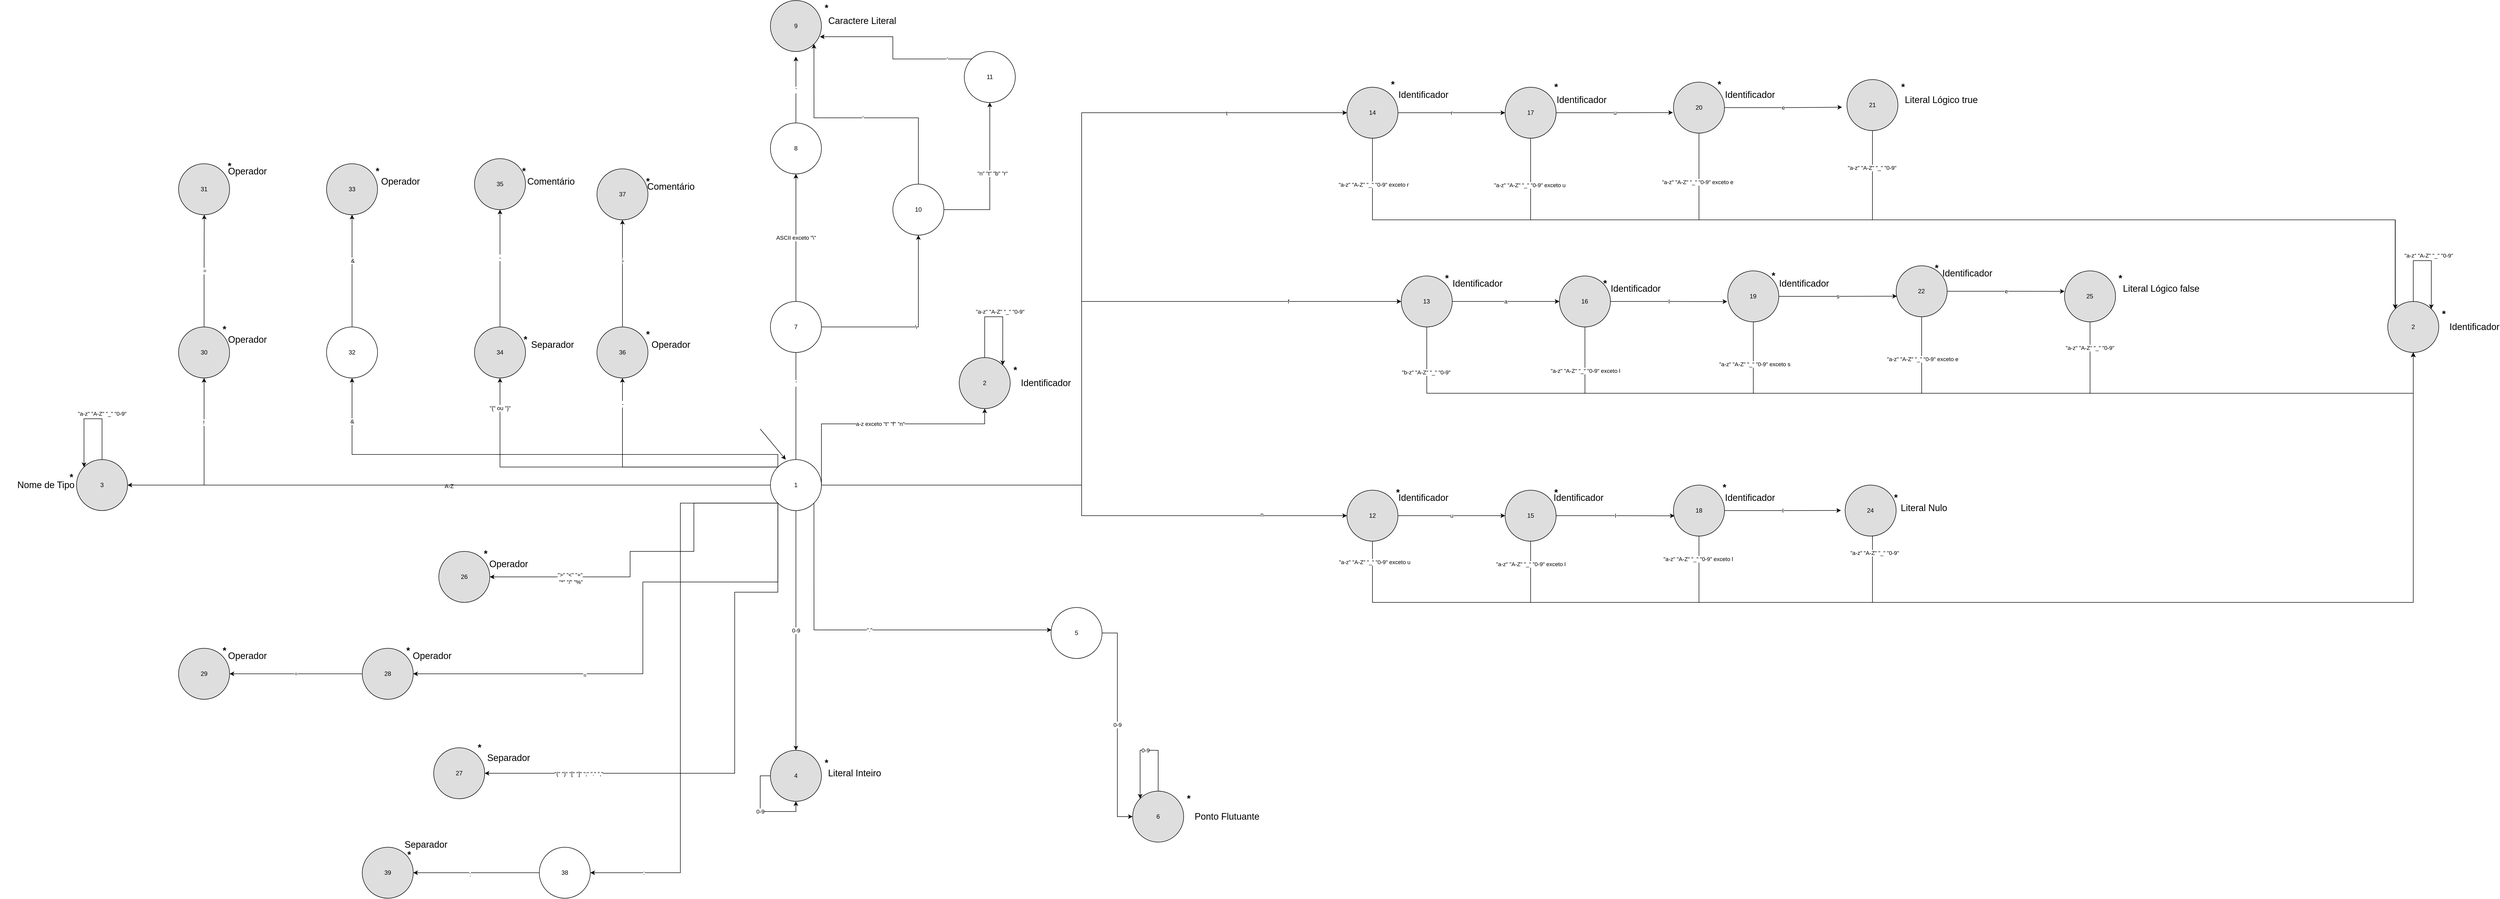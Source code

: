 <mxfile version="18.1.1" type="device"><diagram id="IzSa7ZvdGphUcmSQ-ACy" name="Page-1"><mxGraphModel dx="3956" dy="1963" grid="1" gridSize="10" guides="1" tooltips="1" connect="1" arrows="1" fold="1" page="1" pageScale="1" pageWidth="827" pageHeight="1169" math="0" shadow="0"><root><mxCell id="0"/><mxCell id="1" parent="0"/><mxCell id="1BoEaXsd78EszNBaqgI0-5" value="a-z exceto &quot;t&quot; &quot;f&quot; &quot;n&quot;" style="edgeStyle=orthogonalEdgeStyle;rounded=0;orthogonalLoop=1;jettySize=auto;html=1;exitX=1;exitY=0.5;exitDx=0;exitDy=0;" parent="1" source="1BoEaXsd78EszNBaqgI0-1" target="1BoEaXsd78EszNBaqgI0-3" edge="1"><mxGeometry relative="1" as="geometry"><Array as="points"><mxPoint x="200" y="-20"/><mxPoint x="520" y="-20"/></Array></mxGeometry></mxCell><mxCell id="1BoEaXsd78EszNBaqgI0-10" value="&lt;font style=&quot;font-size: 11px;&quot;&gt;A-Z&lt;/font&gt;" style="edgeStyle=orthogonalEdgeStyle;rounded=0;orthogonalLoop=1;jettySize=auto;html=1;exitX=0;exitY=0.5;exitDx=0;exitDy=0;entryX=1;entryY=0.5;entryDx=0;entryDy=0;fontSize=18;" parent="1" source="1BoEaXsd78EszNBaqgI0-1" target="1BoEaXsd78EszNBaqgI0-9" edge="1"><mxGeometry relative="1" as="geometry"/></mxCell><mxCell id="1BoEaXsd78EszNBaqgI0-17" value="0-9" style="edgeStyle=orthogonalEdgeStyle;rounded=0;orthogonalLoop=1;jettySize=auto;html=1;exitX=0.5;exitY=1;exitDx=0;exitDy=0;entryX=0.5;entryY=0;entryDx=0;entryDy=0;fontSize=11;" parent="1" source="1BoEaXsd78EszNBaqgI0-1" target="1BoEaXsd78EszNBaqgI0-16" edge="1"><mxGeometry relative="1" as="geometry"/></mxCell><mxCell id="1BoEaXsd78EszNBaqgI0-25" value="&quot;.&quot;" style="edgeStyle=orthogonalEdgeStyle;rounded=0;orthogonalLoop=1;jettySize=auto;html=1;exitX=1;exitY=1;exitDx=0;exitDy=0;entryX=0.01;entryY=0.44;entryDx=0;entryDy=0;entryPerimeter=0;fontSize=11;" parent="1" source="1BoEaXsd78EszNBaqgI0-1" target="1BoEaXsd78EszNBaqgI0-22" edge="1"><mxGeometry relative="1" as="geometry"><Array as="points"><mxPoint x="185" y="384"/></Array></mxGeometry></mxCell><mxCell id="1BoEaXsd78EszNBaqgI0-29" value="'" style="edgeStyle=orthogonalEdgeStyle;rounded=0;orthogonalLoop=1;jettySize=auto;html=1;exitX=0.5;exitY=0;exitDx=0;exitDy=0;fontSize=11;" parent="1" source="1BoEaXsd78EszNBaqgI0-1" edge="1"><mxGeometry relative="1" as="geometry"><mxPoint x="150" y="-250" as="targetPoint"/></mxGeometry></mxCell><mxCell id="1BoEaXsd78EszNBaqgI0-57" style="edgeStyle=orthogonalEdgeStyle;rounded=0;orthogonalLoop=1;jettySize=auto;html=1;exitX=1;exitY=0.5;exitDx=0;exitDy=0;entryX=0;entryY=0.5;entryDx=0;entryDy=0;fontSize=11;" parent="1" source="1BoEaXsd78EszNBaqgI0-1" target="1BoEaXsd78EszNBaqgI0-56" edge="1"><mxGeometry relative="1" as="geometry"><Array as="points"><mxPoint x="710" y="100"/><mxPoint x="710" y="-630"/></Array></mxGeometry></mxCell><mxCell id="1BoEaXsd78EszNBaqgI0-63" value="t" style="edgeLabel;html=1;align=center;verticalAlign=middle;resizable=0;points=[];fontSize=11;" parent="1BoEaXsd78EszNBaqgI0-57" vertex="1" connectable="0"><mxGeometry x="0.731" y="-1" relative="1" as="geometry"><mxPoint as="offset"/></mxGeometry></mxCell><mxCell id="1BoEaXsd78EszNBaqgI0-61" style="edgeStyle=orthogonalEdgeStyle;rounded=0;orthogonalLoop=1;jettySize=auto;html=1;exitX=1;exitY=0.5;exitDx=0;exitDy=0;entryX=0;entryY=0.5;entryDx=0;entryDy=0;fontSize=11;" parent="1" source="1BoEaXsd78EszNBaqgI0-1" target="1BoEaXsd78EszNBaqgI0-59" edge="1"><mxGeometry relative="1" as="geometry"><Array as="points"><mxPoint x="710" y="100"/><mxPoint x="710" y="-260"/></Array></mxGeometry></mxCell><mxCell id="1BoEaXsd78EszNBaqgI0-64" value="f" style="edgeLabel;html=1;align=center;verticalAlign=middle;resizable=0;points=[];fontSize=11;" parent="1BoEaXsd78EszNBaqgI0-61" vertex="1" connectable="0"><mxGeometry x="0.704" relative="1" as="geometry"><mxPoint as="offset"/></mxGeometry></mxCell><mxCell id="1BoEaXsd78EszNBaqgI0-62" style="edgeStyle=orthogonalEdgeStyle;rounded=0;orthogonalLoop=1;jettySize=auto;html=1;exitX=1;exitY=0.5;exitDx=0;exitDy=0;entryX=0;entryY=0.5;entryDx=0;entryDy=0;fontSize=11;" parent="1" source="1BoEaXsd78EszNBaqgI0-1" target="1BoEaXsd78EszNBaqgI0-60" edge="1"><mxGeometry relative="1" as="geometry"><Array as="points"><mxPoint x="710" y="100"/><mxPoint x="710" y="160"/></Array></mxGeometry></mxCell><mxCell id="1BoEaXsd78EszNBaqgI0-65" value="n" style="edgeLabel;html=1;align=center;verticalAlign=middle;resizable=0;points=[];fontSize=11;" parent="1BoEaXsd78EszNBaqgI0-62" vertex="1" connectable="0"><mxGeometry x="0.694" y="2" relative="1" as="geometry"><mxPoint as="offset"/></mxGeometry></mxCell><mxCell id="1BoEaXsd78EszNBaqgI0-187" style="edgeStyle=orthogonalEdgeStyle;rounded=0;orthogonalLoop=1;jettySize=auto;html=1;exitX=0;exitY=1;exitDx=0;exitDy=0;entryX=1;entryY=0.5;entryDx=0;entryDy=0;fontSize=11;" parent="1" source="1BoEaXsd78EszNBaqgI0-1" target="1BoEaXsd78EszNBaqgI0-181" edge="1"><mxGeometry relative="1" as="geometry"><Array as="points"><mxPoint x="-50" y="135"/><mxPoint x="-50" y="230"/><mxPoint x="-175" y="230"/><mxPoint x="-175" y="280"/></Array></mxGeometry></mxCell><mxCell id="1BoEaXsd78EszNBaqgI0-192" value="&lt;div&gt;&quot;&amp;gt;&quot; &quot;&amp;lt;&quot; &quot;+&quot;&lt;/div&gt;&lt;div&gt;&amp;nbsp;&quot;*&quot; &quot;/&quot; &quot;%&quot;&lt;/div&gt;" style="edgeLabel;html=1;align=center;verticalAlign=middle;resizable=0;points=[];fontSize=11;" parent="1BoEaXsd78EszNBaqgI0-187" vertex="1" connectable="0"><mxGeometry x="0.558" y="3" relative="1" as="geometry"><mxPoint as="offset"/></mxGeometry></mxCell><mxCell id="1BoEaXsd78EszNBaqgI0-188" style="edgeStyle=orthogonalEdgeStyle;rounded=0;orthogonalLoop=1;jettySize=auto;html=1;exitX=0;exitY=1;exitDx=0;exitDy=0;entryX=1;entryY=0.5;entryDx=0;entryDy=0;fontSize=11;" parent="1" source="1BoEaXsd78EszNBaqgI0-1" target="1BoEaXsd78EszNBaqgI0-186" edge="1"><mxGeometry relative="1" as="geometry"><Array as="points"><mxPoint x="115" y="310"/><mxPoint x="30" y="310"/><mxPoint x="30" y="665"/></Array></mxGeometry></mxCell><mxCell id="1BoEaXsd78EszNBaqgI0-189" value="&lt;div&gt;&quot;(&quot; &quot;)&quot; &quot;[&quot; &quot;]&quot; &quot;;&quot; &quot;.&quot; &quot;,&quot;&lt;/div&gt;" style="edgeLabel;html=1;align=center;verticalAlign=middle;resizable=0;points=[];fontSize=11;" parent="1BoEaXsd78EszNBaqgI0-188" vertex="1" connectable="0"><mxGeometry x="0.667" y="1" relative="1" as="geometry"><mxPoint as="offset"/></mxGeometry></mxCell><mxCell id="1BoEaXsd78EszNBaqgI0-196" style="edgeStyle=orthogonalEdgeStyle;rounded=0;orthogonalLoop=1;jettySize=auto;html=1;exitX=0;exitY=1;exitDx=0;exitDy=0;entryX=1;entryY=0.5;entryDx=0;entryDy=0;fontSize=11;" parent="1" source="1BoEaXsd78EszNBaqgI0-1" target="1BoEaXsd78EszNBaqgI0-195" edge="1"><mxGeometry relative="1" as="geometry"><Array as="points"><mxPoint x="115" y="290"/><mxPoint x="-150" y="290"/><mxPoint x="-150" y="470"/></Array></mxGeometry></mxCell><mxCell id="1BoEaXsd78EszNBaqgI0-197" value="=" style="edgeLabel;html=1;align=center;verticalAlign=middle;resizable=0;points=[];fontSize=11;" parent="1BoEaXsd78EszNBaqgI0-196" vertex="1" connectable="0"><mxGeometry x="0.359" y="3" relative="1" as="geometry"><mxPoint as="offset"/></mxGeometry></mxCell><mxCell id="1BoEaXsd78EszNBaqgI0-215" style="edgeStyle=orthogonalEdgeStyle;rounded=0;orthogonalLoop=1;jettySize=auto;html=1;exitX=0;exitY=0;exitDx=0;exitDy=0;fontSize=11;" parent="1" source="1BoEaXsd78EszNBaqgI0-1" target="1BoEaXsd78EszNBaqgI0-214" edge="1"><mxGeometry relative="1" as="geometry"><Array as="points"><mxPoint x="115" y="40"/><mxPoint x="-720" y="40"/></Array></mxGeometry></mxCell><mxCell id="1BoEaXsd78EszNBaqgI0-219" value="&amp;amp;" style="edgeLabel;html=1;align=center;verticalAlign=middle;resizable=0;points=[];fontSize=11;" parent="1BoEaXsd78EszNBaqgI0-215" vertex="1" connectable="0"><mxGeometry x="0.831" relative="1" as="geometry"><mxPoint as="offset"/></mxGeometry></mxCell><mxCell id="1BoEaXsd78EszNBaqgI0-217" style="edgeStyle=orthogonalEdgeStyle;rounded=0;orthogonalLoop=1;jettySize=auto;html=1;exitX=0;exitY=0.5;exitDx=0;exitDy=0;entryX=0.5;entryY=1;entryDx=0;entryDy=0;fontSize=11;" parent="1" source="1BoEaXsd78EszNBaqgI0-1" target="1BoEaXsd78EszNBaqgI0-205" edge="1"><mxGeometry relative="1" as="geometry"/></mxCell><mxCell id="1BoEaXsd78EszNBaqgI0-218" value="!" style="edgeLabel;html=1;align=center;verticalAlign=middle;resizable=0;points=[];fontSize=11;" parent="1BoEaXsd78EszNBaqgI0-217" vertex="1" connectable="0"><mxGeometry x="0.868" y="1" relative="1" as="geometry"><mxPoint as="offset"/></mxGeometry></mxCell><mxCell id="1BoEaXsd78EszNBaqgI0-227" style="edgeStyle=orthogonalEdgeStyle;rounded=0;orthogonalLoop=1;jettySize=auto;html=1;exitX=0;exitY=0;exitDx=0;exitDy=0;entryX=0.5;entryY=1;entryDx=0;entryDy=0;fontSize=11;" parent="1" source="1BoEaXsd78EszNBaqgI0-1" target="1BoEaXsd78EszNBaqgI0-225" edge="1"><mxGeometry relative="1" as="geometry"/></mxCell><mxCell id="1BoEaXsd78EszNBaqgI0-228" value="&quot;{&quot; ou &quot;}&quot;" style="edgeLabel;html=1;align=center;verticalAlign=middle;resizable=0;points=[];fontSize=11;" parent="1BoEaXsd78EszNBaqgI0-227" vertex="1" connectable="0"><mxGeometry x="0.835" relative="1" as="geometry"><mxPoint as="offset"/></mxGeometry></mxCell><mxCell id="1BoEaXsd78EszNBaqgI0-238" style="edgeStyle=orthogonalEdgeStyle;rounded=0;orthogonalLoop=1;jettySize=auto;html=1;exitX=0;exitY=0;exitDx=0;exitDy=0;entryX=0.5;entryY=1;entryDx=0;entryDy=0;fontSize=11;" parent="1" source="1BoEaXsd78EszNBaqgI0-1" target="1BoEaXsd78EszNBaqgI0-236" edge="1"><mxGeometry relative="1" as="geometry"/></mxCell><mxCell id="1BoEaXsd78EszNBaqgI0-239" value="-" style="edgeLabel;html=1;align=center;verticalAlign=middle;resizable=0;points=[];fontSize=11;" parent="1BoEaXsd78EszNBaqgI0-238" vertex="1" connectable="0"><mxGeometry x="0.784" y="-1" relative="1" as="geometry"><mxPoint x="-1" y="-1" as="offset"/></mxGeometry></mxCell><mxCell id="tlADPkCro8UYnvpU9jRe-2" style="edgeStyle=orthogonalEdgeStyle;rounded=0;orthogonalLoop=1;jettySize=auto;html=1;exitX=0;exitY=1;exitDx=0;exitDy=0;entryX=1;entryY=0.5;entryDx=0;entryDy=0;" edge="1" parent="1" source="1BoEaXsd78EszNBaqgI0-1" target="tlADPkCro8UYnvpU9jRe-1"><mxGeometry relative="1" as="geometry"/></mxCell><mxCell id="tlADPkCro8UYnvpU9jRe-3" value=":" style="edgeLabel;html=1;align=center;verticalAlign=middle;resizable=0;points=[];" vertex="1" connectable="0" parent="tlADPkCro8UYnvpU9jRe-2"><mxGeometry x="0.808" relative="1" as="geometry"><mxPoint as="offset"/></mxGeometry></mxCell><mxCell id="1BoEaXsd78EszNBaqgI0-1" value="1" style="ellipse;whiteSpace=wrap;html=1;" parent="1" vertex="1"><mxGeometry x="100" y="50" width="100" height="100" as="geometry"/></mxCell><mxCell id="1BoEaXsd78EszNBaqgI0-2" value="" style="endArrow=classic;html=1;rounded=0;" parent="1" edge="1"><mxGeometry width="50" height="50" relative="1" as="geometry"><mxPoint x="80" y="-10" as="sourcePoint"/><mxPoint x="130" y="50" as="targetPoint"/></mxGeometry></mxCell><mxCell id="1BoEaXsd78EszNBaqgI0-6" value="&quot;a-z&quot; &quot;A-Z&quot; &quot;_&quot; &quot;0-9&quot;" style="edgeStyle=orthogonalEdgeStyle;rounded=0;orthogonalLoop=1;jettySize=auto;html=1;exitX=0.5;exitY=0;exitDx=0;exitDy=0;entryX=1;entryY=0;entryDx=0;entryDy=0;" parent="1" source="1BoEaXsd78EszNBaqgI0-3" target="1BoEaXsd78EszNBaqgI0-3" edge="1"><mxGeometry x="0.047" y="10" relative="1" as="geometry"><Array as="points"><mxPoint x="520" y="-230"/><mxPoint x="555" y="-230"/></Array><mxPoint as="offset"/></mxGeometry></mxCell><mxCell id="1BoEaXsd78EszNBaqgI0-3" value="2" style="ellipse;whiteSpace=wrap;html=1;fillColor=#DEDEDE;" parent="1" vertex="1"><mxGeometry x="470" y="-150" width="100" height="100" as="geometry"/></mxCell><mxCell id="1BoEaXsd78EszNBaqgI0-7" value="&lt;b&gt;&lt;font style=&quot;font-size: 18px;&quot;&gt;*&lt;/font&gt;&lt;/b&gt;" style="text;html=1;strokeColor=none;fillColor=none;align=center;verticalAlign=middle;whiteSpace=wrap;rounded=0;" parent="1" vertex="1"><mxGeometry x="550" y="-140" width="60" height="30" as="geometry"/></mxCell><mxCell id="1BoEaXsd78EszNBaqgI0-8" value="Identificador" style="text;html=1;strokeColor=none;fillColor=none;align=center;verticalAlign=middle;whiteSpace=wrap;rounded=0;fontSize=18;" parent="1" vertex="1"><mxGeometry x="610" y="-115" width="60" height="30" as="geometry"/></mxCell><mxCell id="1BoEaXsd78EszNBaqgI0-9" value="3" style="ellipse;whiteSpace=wrap;html=1;fillColor=#DEDEDE;" parent="1" vertex="1"><mxGeometry x="-1260" y="50" width="100" height="100" as="geometry"/></mxCell><mxCell id="1BoEaXsd78EszNBaqgI0-13" value="&quot;a-z&quot; &quot;A-Z&quot; &quot;_&quot; &quot;0-9&quot;" style="edgeStyle=orthogonalEdgeStyle;rounded=0;orthogonalLoop=1;jettySize=auto;html=1;exitX=0.5;exitY=0;exitDx=0;exitDy=0;entryX=0;entryY=0;entryDx=0;entryDy=0;fontSize=11;" parent="1" source="1BoEaXsd78EszNBaqgI0-9" target="1BoEaXsd78EszNBaqgI0-9" edge="1"><mxGeometry x="-0.238" y="-10" relative="1" as="geometry"><Array as="points"><mxPoint x="-1210" y="-30"/><mxPoint x="-1245" y="-30"/></Array><mxPoint as="offset"/></mxGeometry></mxCell><mxCell id="1BoEaXsd78EszNBaqgI0-14" value="&lt;b&gt;&lt;font style=&quot;font-size: 18px;&quot;&gt;*&lt;/font&gt;&lt;/b&gt;" style="text;html=1;strokeColor=none;fillColor=none;align=center;verticalAlign=middle;whiteSpace=wrap;rounded=0;" parent="1" vertex="1"><mxGeometry x="-1300" y="70" width="60" height="30" as="geometry"/></mxCell><mxCell id="1BoEaXsd78EszNBaqgI0-15" value="Nome de Tipo" style="text;html=1;strokeColor=none;fillColor=none;align=center;verticalAlign=middle;whiteSpace=wrap;rounded=0;fontSize=18;" parent="1" vertex="1"><mxGeometry x="-1410" y="80" width="180" height="40" as="geometry"/></mxCell><mxCell id="1BoEaXsd78EszNBaqgI0-16" value="4" style="ellipse;whiteSpace=wrap;html=1;fillColor=#DEDEDE;" parent="1" vertex="1"><mxGeometry x="100" y="620" width="100" height="100" as="geometry"/></mxCell><mxCell id="1BoEaXsd78EszNBaqgI0-18" value="0-9" style="edgeStyle=orthogonalEdgeStyle;rounded=0;orthogonalLoop=1;jettySize=auto;html=1;exitX=0;exitY=0.5;exitDx=0;exitDy=0;fontSize=11;" parent="1" source="1BoEaXsd78EszNBaqgI0-16" target="1BoEaXsd78EszNBaqgI0-16" edge="1"><mxGeometry relative="1" as="geometry"/></mxCell><mxCell id="1BoEaXsd78EszNBaqgI0-19" value="&lt;b&gt;&lt;font style=&quot;font-size: 18px;&quot;&gt;*&lt;/font&gt;&lt;/b&gt;" style="text;html=1;strokeColor=none;fillColor=none;align=center;verticalAlign=middle;whiteSpace=wrap;rounded=0;" parent="1" vertex="1"><mxGeometry x="180" y="630" width="60" height="30" as="geometry"/></mxCell><mxCell id="1BoEaXsd78EszNBaqgI0-20" value="Literal Inteiro" style="text;html=1;strokeColor=none;fillColor=none;align=center;verticalAlign=middle;whiteSpace=wrap;rounded=0;fontSize=18;" parent="1" vertex="1"><mxGeometry x="190" y="650" width="150" height="30" as="geometry"/></mxCell><mxCell id="1BoEaXsd78EszNBaqgI0-27" value="0-9" style="edgeStyle=orthogonalEdgeStyle;rounded=0;orthogonalLoop=1;jettySize=auto;html=1;exitX=1;exitY=0.5;exitDx=0;exitDy=0;entryX=0;entryY=0.5;entryDx=0;entryDy=0;fontSize=11;" parent="1" source="1BoEaXsd78EszNBaqgI0-22" target="1BoEaXsd78EszNBaqgI0-26" edge="1"><mxGeometry relative="1" as="geometry"/></mxCell><mxCell id="1BoEaXsd78EszNBaqgI0-22" value="5" style="ellipse;whiteSpace=wrap;html=1;fillColor=#FFFFFF;" parent="1" vertex="1"><mxGeometry x="650" y="340" width="100" height="100" as="geometry"/></mxCell><mxCell id="1BoEaXsd78EszNBaqgI0-23" value="Ponto Flutuante" style="text;html=1;strokeColor=none;fillColor=none;align=center;verticalAlign=middle;whiteSpace=wrap;rounded=0;fontSize=18;" parent="1" vertex="1"><mxGeometry x="920" y="734.95" width="150" height="30" as="geometry"/></mxCell><mxCell id="1BoEaXsd78EszNBaqgI0-24" value="&lt;b&gt;&lt;font style=&quot;font-size: 18px;&quot;&gt;*&lt;/font&gt;&lt;/b&gt;" style="text;html=1;strokeColor=none;fillColor=none;align=center;verticalAlign=middle;whiteSpace=wrap;rounded=0;" parent="1" vertex="1"><mxGeometry x="890" y="699.95" width="60" height="30" as="geometry"/></mxCell><mxCell id="1BoEaXsd78EszNBaqgI0-26" value="6" style="ellipse;whiteSpace=wrap;html=1;fillColor=#dedede;" parent="1" vertex="1"><mxGeometry x="810" y="699.95" width="100" height="100" as="geometry"/></mxCell><mxCell id="1BoEaXsd78EszNBaqgI0-28" value="0-9" style="edgeStyle=orthogonalEdgeStyle;rounded=0;orthogonalLoop=1;jettySize=auto;html=1;exitX=0.5;exitY=0;exitDx=0;exitDy=0;entryX=0;entryY=0;entryDx=0;entryDy=0;fontSize=11;" parent="1" source="1BoEaXsd78EszNBaqgI0-26" target="1BoEaXsd78EszNBaqgI0-26" edge="1"><mxGeometry relative="1" as="geometry"><Array as="points"><mxPoint x="860" y="619.95"/><mxPoint x="825" y="619.95"/></Array></mxGeometry></mxCell><mxCell id="1BoEaXsd78EszNBaqgI0-34" value="ASCII exceto &quot;\&quot;" style="edgeStyle=orthogonalEdgeStyle;rounded=0;orthogonalLoop=1;jettySize=auto;html=1;exitX=0.5;exitY=0;exitDx=0;exitDy=0;entryX=0.5;entryY=1;entryDx=0;entryDy=0;fontSize=11;" parent="1" source="1BoEaXsd78EszNBaqgI0-30" target="1BoEaXsd78EszNBaqgI0-33" edge="1"><mxGeometry relative="1" as="geometry"/></mxCell><mxCell id="1BoEaXsd78EszNBaqgI0-43" value="\" style="edgeStyle=orthogonalEdgeStyle;rounded=0;orthogonalLoop=1;jettySize=auto;html=1;exitX=1;exitY=0.5;exitDx=0;exitDy=0;entryX=0.5;entryY=1;entryDx=0;entryDy=0;fontSize=11;" parent="1" source="1BoEaXsd78EszNBaqgI0-30" target="1BoEaXsd78EszNBaqgI0-42" edge="1"><mxGeometry relative="1" as="geometry"/></mxCell><mxCell id="1BoEaXsd78EszNBaqgI0-30" value="7" style="ellipse;whiteSpace=wrap;html=1;" parent="1" vertex="1"><mxGeometry x="100" y="-260" width="100" height="100" as="geometry"/></mxCell><mxCell id="1BoEaXsd78EszNBaqgI0-35" value="'" style="edgeStyle=orthogonalEdgeStyle;rounded=0;orthogonalLoop=1;jettySize=auto;html=1;exitX=0.5;exitY=0;exitDx=0;exitDy=0;fontSize=11;" parent="1" source="1BoEaXsd78EszNBaqgI0-33" edge="1"><mxGeometry relative="1" as="geometry"><mxPoint x="150" y="-740" as="targetPoint"/></mxGeometry></mxCell><mxCell id="1BoEaXsd78EszNBaqgI0-33" value="8" style="ellipse;whiteSpace=wrap;html=1;" parent="1" vertex="1"><mxGeometry x="100" y="-610" width="100" height="100" as="geometry"/></mxCell><mxCell id="1BoEaXsd78EszNBaqgI0-36" value="9" style="ellipse;whiteSpace=wrap;html=1;fillColor=#dedede;" parent="1" vertex="1"><mxGeometry x="100" y="-850" width="100" height="100" as="geometry"/></mxCell><mxCell id="1BoEaXsd78EszNBaqgI0-39" value="Caractere Literal" style="text;html=1;strokeColor=none;fillColor=none;align=center;verticalAlign=middle;whiteSpace=wrap;rounded=0;fontSize=18;" parent="1" vertex="1"><mxGeometry x="190" y="-830" width="180" height="40" as="geometry"/></mxCell><mxCell id="1BoEaXsd78EszNBaqgI0-40" value="&lt;b&gt;&lt;font style=&quot;font-size: 18px;&quot;&gt;*&lt;/font&gt;&lt;/b&gt;" style="text;html=1;strokeColor=none;fillColor=none;align=center;verticalAlign=middle;whiteSpace=wrap;rounded=0;" parent="1" vertex="1"><mxGeometry x="180" y="-850" width="60" height="30" as="geometry"/></mxCell><mxCell id="1BoEaXsd78EszNBaqgI0-44" value="'" style="edgeStyle=orthogonalEdgeStyle;rounded=0;orthogonalLoop=1;jettySize=auto;html=1;exitX=0.5;exitY=0;exitDx=0;exitDy=0;entryX=1;entryY=1;entryDx=0;entryDy=0;fontSize=11;" parent="1" source="1BoEaXsd78EszNBaqgI0-42" target="1BoEaXsd78EszNBaqgI0-36" edge="1"><mxGeometry relative="1" as="geometry"/></mxCell><mxCell id="1BoEaXsd78EszNBaqgI0-49" style="edgeStyle=orthogonalEdgeStyle;rounded=0;orthogonalLoop=1;jettySize=auto;html=1;exitX=1;exitY=0.5;exitDx=0;exitDy=0;entryX=0.5;entryY=1;entryDx=0;entryDy=0;fontSize=11;" parent="1" source="1BoEaXsd78EszNBaqgI0-42" target="1BoEaXsd78EszNBaqgI0-48" edge="1"><mxGeometry relative="1" as="geometry"/></mxCell><mxCell id="1BoEaXsd78EszNBaqgI0-50" value="&quot;n&quot; &quot;t&quot; &quot;b&quot; &quot;r&quot;" style="edgeLabel;html=1;align=center;verticalAlign=middle;resizable=0;points=[];fontSize=11;" parent="1BoEaXsd78EszNBaqgI0-49" vertex="1" connectable="0"><mxGeometry x="0.073" y="-5" relative="1" as="geometry"><mxPoint as="offset"/></mxGeometry></mxCell><mxCell id="1BoEaXsd78EszNBaqgI0-42" value="10" style="ellipse;whiteSpace=wrap;html=1;" parent="1" vertex="1"><mxGeometry x="340" y="-490" width="100" height="100" as="geometry"/></mxCell><mxCell id="1BoEaXsd78EszNBaqgI0-51" style="edgeStyle=orthogonalEdgeStyle;rounded=0;orthogonalLoop=1;jettySize=auto;html=1;exitX=0;exitY=0;exitDx=0;exitDy=0;entryX=0.97;entryY=0.71;entryDx=0;entryDy=0;entryPerimeter=0;fontSize=11;" parent="1" source="1BoEaXsd78EszNBaqgI0-48" target="1BoEaXsd78EszNBaqgI0-36" edge="1"><mxGeometry relative="1" as="geometry"/></mxCell><mxCell id="1BoEaXsd78EszNBaqgI0-55" value="'" style="edgeLabel;html=1;align=center;verticalAlign=middle;resizable=0;points=[];fontSize=11;" parent="1BoEaXsd78EszNBaqgI0-51" vertex="1" connectable="0"><mxGeometry x="-0.715" relative="1" as="geometry"><mxPoint as="offset"/></mxGeometry></mxCell><mxCell id="1BoEaXsd78EszNBaqgI0-48" value="11" style="ellipse;whiteSpace=wrap;html=1;" parent="1" vertex="1"><mxGeometry x="480" y="-750" width="100" height="100" as="geometry"/></mxCell><mxCell id="1BoEaXsd78EszNBaqgI0-133" value="r" style="edgeStyle=orthogonalEdgeStyle;rounded=0;orthogonalLoop=1;jettySize=auto;html=1;exitX=1;exitY=0.5;exitDx=0;exitDy=0;entryX=0;entryY=0.5;entryDx=0;entryDy=0;fontSize=11;" parent="1" source="1BoEaXsd78EszNBaqgI0-56" target="1BoEaXsd78EszNBaqgI0-106" edge="1"><mxGeometry relative="1" as="geometry"/></mxCell><mxCell id="1BoEaXsd78EszNBaqgI0-152" style="edgeStyle=orthogonalEdgeStyle;rounded=0;orthogonalLoop=1;jettySize=auto;html=1;exitX=0.5;exitY=1;exitDx=0;exitDy=0;entryX=0;entryY=0;entryDx=0;entryDy=0;fontSize=11;" parent="1" source="1BoEaXsd78EszNBaqgI0-56" target="1BoEaXsd78EszNBaqgI0-149" edge="1"><mxGeometry relative="1" as="geometry"/></mxCell><mxCell id="1BoEaXsd78EszNBaqgI0-167" value="&quot;a-z&quot; &quot;A-Z&quot; &quot;_&quot; &quot;0-9&quot; exceto r" style="edgeLabel;html=1;align=center;verticalAlign=middle;resizable=0;points=[];fontSize=11;" parent="1BoEaXsd78EszNBaqgI0-152" vertex="1" connectable="0"><mxGeometry x="-0.922" y="2" relative="1" as="geometry"><mxPoint as="offset"/></mxGeometry></mxCell><mxCell id="1BoEaXsd78EszNBaqgI0-56" value="14" style="ellipse;whiteSpace=wrap;html=1;fillColor=#dedede;" parent="1" vertex="1"><mxGeometry x="1230" y="-680" width="100" height="100" as="geometry"/></mxCell><mxCell id="1BoEaXsd78EszNBaqgI0-136" value="a" style="edgeStyle=orthogonalEdgeStyle;rounded=0;orthogonalLoop=1;jettySize=auto;html=1;exitX=1;exitY=0.5;exitDx=0;exitDy=0;entryX=0;entryY=0.5;entryDx=0;entryDy=0;fontSize=11;" parent="1" source="1BoEaXsd78EszNBaqgI0-59" target="1BoEaXsd78EszNBaqgI0-107" edge="1"><mxGeometry relative="1" as="geometry"/></mxCell><mxCell id="1BoEaXsd78EszNBaqgI0-156" style="edgeStyle=orthogonalEdgeStyle;rounded=0;orthogonalLoop=1;jettySize=auto;html=1;exitX=0.5;exitY=1;exitDx=0;exitDy=0;entryX=0.5;entryY=1;entryDx=0;entryDy=0;fontSize=11;" parent="1" source="1BoEaXsd78EszNBaqgI0-59" target="1BoEaXsd78EszNBaqgI0-149" edge="1"><mxGeometry relative="1" as="geometry"><Array as="points"><mxPoint x="1387" y="-80"/><mxPoint x="3320" y="-80"/></Array></mxGeometry></mxCell><mxCell id="1BoEaXsd78EszNBaqgI0-162" value="&quot;b-z&quot; &quot;A-Z&quot; &quot;_&quot; &quot;0-9&quot;" style="edgeLabel;html=1;align=center;verticalAlign=middle;resizable=0;points=[];fontSize=11;" parent="1BoEaXsd78EszNBaqgI0-156" vertex="1" connectable="0"><mxGeometry x="-0.917" y="-2" relative="1" as="geometry"><mxPoint as="offset"/></mxGeometry></mxCell><mxCell id="1BoEaXsd78EszNBaqgI0-59" value="13" style="ellipse;whiteSpace=wrap;html=1;fillColor=#dedede;" parent="1" vertex="1"><mxGeometry x="1336.45" y="-310" width="100" height="100" as="geometry"/></mxCell><mxCell id="1BoEaXsd78EszNBaqgI0-143" value="u" style="edgeStyle=orthogonalEdgeStyle;rounded=0;orthogonalLoop=1;jettySize=auto;html=1;exitX=1;exitY=0.5;exitDx=0;exitDy=0;entryX=0;entryY=0.5;entryDx=0;entryDy=0;fontSize=11;" parent="1" source="1BoEaXsd78EszNBaqgI0-60" target="1BoEaXsd78EszNBaqgI0-108" edge="1"><mxGeometry relative="1" as="geometry"/></mxCell><mxCell id="1BoEaXsd78EszNBaqgI0-176" style="edgeStyle=orthogonalEdgeStyle;rounded=0;orthogonalLoop=1;jettySize=auto;html=1;exitX=0.5;exitY=1;exitDx=0;exitDy=0;entryX=0.5;entryY=1;entryDx=0;entryDy=0;fontSize=11;" parent="1" source="1BoEaXsd78EszNBaqgI0-60" target="1BoEaXsd78EszNBaqgI0-149" edge="1"><mxGeometry relative="1" as="geometry"><Array as="points"><mxPoint x="1280" y="330"/><mxPoint x="3320" y="330"/></Array></mxGeometry></mxCell><mxCell id="1BoEaXsd78EszNBaqgI0-177" value="&quot;a-z&quot; &quot;A-Z&quot; &quot;_&quot; &quot;0-9&quot; exceto u" style="edgeLabel;html=1;align=center;verticalAlign=middle;resizable=0;points=[];fontSize=11;" parent="1BoEaXsd78EszNBaqgI0-176" vertex="1" connectable="0"><mxGeometry x="-0.969" y="4" relative="1" as="geometry"><mxPoint as="offset"/></mxGeometry></mxCell><mxCell id="1BoEaXsd78EszNBaqgI0-60" value="12" style="ellipse;whiteSpace=wrap;html=1;fillColor=#dedede;" parent="1" vertex="1"><mxGeometry x="1230" y="110" width="100" height="100" as="geometry"/></mxCell><mxCell id="1BoEaXsd78EszNBaqgI0-155" style="edgeStyle=orthogonalEdgeStyle;rounded=0;orthogonalLoop=1;jettySize=auto;html=1;exitX=0.5;exitY=1;exitDx=0;exitDy=0;entryX=0;entryY=0;entryDx=0;entryDy=0;fontSize=11;" parent="1" source="1BoEaXsd78EszNBaqgI0-91" target="1BoEaXsd78EszNBaqgI0-149" edge="1"><mxGeometry relative="1" as="geometry"><Array as="points"><mxPoint x="2260" y="-420"/><mxPoint x="3285" y="-420"/></Array></mxGeometry></mxCell><mxCell id="1BoEaXsd78EszNBaqgI0-170" value="&quot;a-z&quot; &quot;A-Z&quot; &quot;_&quot; &quot;0-9&quot;" style="edgeLabel;html=1;align=center;verticalAlign=middle;resizable=0;points=[];fontSize=11;" parent="1BoEaXsd78EszNBaqgI0-155" vertex="1" connectable="0"><mxGeometry x="-0.893" y="-1" relative="1" as="geometry"><mxPoint y="-1" as="offset"/></mxGeometry></mxCell><mxCell id="1BoEaXsd78EszNBaqgI0-91" value="21" style="ellipse;whiteSpace=wrap;html=1;fillColor=#dedede;" parent="1" vertex="1"><mxGeometry x="2210" y="-695" width="100" height="100" as="geometry"/></mxCell><mxCell id="1BoEaXsd78EszNBaqgI0-161" style="edgeStyle=orthogonalEdgeStyle;rounded=0;orthogonalLoop=1;jettySize=auto;html=1;exitX=0.5;exitY=1;exitDx=0;exitDy=0;entryX=0.5;entryY=1;entryDx=0;entryDy=0;fontSize=11;" parent="1" source="1BoEaXsd78EszNBaqgI0-92" target="1BoEaXsd78EszNBaqgI0-149" edge="1"><mxGeometry relative="1" as="geometry"><Array as="points"><mxPoint x="2687" y="-80"/><mxPoint x="3320" y="-80"/></Array></mxGeometry></mxCell><mxCell id="1BoEaXsd78EszNBaqgI0-166" value="&quot;a-z&quot; &quot;A-Z&quot; &quot;_&quot; &quot;0-9&quot;" style="edgeLabel;html=1;align=center;verticalAlign=middle;resizable=0;points=[];fontSize=11;" parent="1BoEaXsd78EszNBaqgI0-161" vertex="1" connectable="0"><mxGeometry x="-0.881" y="-1" relative="1" as="geometry"><mxPoint as="offset"/></mxGeometry></mxCell><mxCell id="1BoEaXsd78EszNBaqgI0-92" value="25" style="ellipse;whiteSpace=wrap;html=1;fillColor=#dedede;" parent="1" vertex="1"><mxGeometry x="2636.45" y="-320" width="100" height="100" as="geometry"/></mxCell><mxCell id="1BoEaXsd78EszNBaqgI0-172" style="edgeStyle=orthogonalEdgeStyle;rounded=0;orthogonalLoop=1;jettySize=auto;html=1;exitX=0.5;exitY=1;exitDx=0;exitDy=0;entryX=0.5;entryY=1;entryDx=0;entryDy=0;fontSize=11;" parent="1" source="1BoEaXsd78EszNBaqgI0-93" target="1BoEaXsd78EszNBaqgI0-149" edge="1"><mxGeometry relative="1" as="geometry"><Array as="points"><mxPoint x="2260" y="200"/><mxPoint x="2260" y="330"/><mxPoint x="3320" y="330"/></Array></mxGeometry></mxCell><mxCell id="1BoEaXsd78EszNBaqgI0-180" value="&quot;a-z&quot; &quot;A-Z&quot; &quot;_&quot; &quot;0-9&quot;" style="edgeLabel;html=1;align=center;verticalAlign=middle;resizable=0;points=[];fontSize=11;" parent="1BoEaXsd78EszNBaqgI0-172" vertex="1" connectable="0"><mxGeometry x="-0.957" y="3" relative="1" as="geometry"><mxPoint x="1" as="offset"/></mxGeometry></mxCell><mxCell id="1BoEaXsd78EszNBaqgI0-93" value="24" style="ellipse;whiteSpace=wrap;html=1;fillColor=#dedede;" parent="1" vertex="1"><mxGeometry x="2206.45" y="100" width="100" height="100" as="geometry"/></mxCell><mxCell id="1BoEaXsd78EszNBaqgI0-94" value="Literal Nulo" style="text;html=1;strokeColor=none;fillColor=none;align=center;verticalAlign=middle;whiteSpace=wrap;rounded=0;fontSize=18;" parent="1" vertex="1"><mxGeometry x="2286.45" y="130" width="150" height="30" as="geometry"/></mxCell><mxCell id="1BoEaXsd78EszNBaqgI0-95" value="Literal Lógico false" style="text;html=1;strokeColor=none;fillColor=none;align=center;verticalAlign=middle;whiteSpace=wrap;rounded=0;fontSize=18;" parent="1" vertex="1"><mxGeometry x="2706.45" y="-300" width="240" height="30" as="geometry"/></mxCell><mxCell id="1BoEaXsd78EszNBaqgI0-96" value="Literal Lógico true" style="text;html=1;strokeColor=none;fillColor=none;align=center;verticalAlign=middle;whiteSpace=wrap;rounded=0;fontSize=18;" parent="1" vertex="1"><mxGeometry x="2320" y="-670" width="150" height="30" as="geometry"/></mxCell><mxCell id="1BoEaXsd78EszNBaqgI0-97" value="&lt;b&gt;&lt;font style=&quot;font-size: 18px;&quot;&gt;*&lt;/font&gt;&lt;/b&gt;" style="text;html=1;strokeColor=none;fillColor=none;align=center;verticalAlign=middle;whiteSpace=wrap;rounded=0;" parent="1" vertex="1"><mxGeometry x="2276.45" y="110" width="60" height="30" as="geometry"/></mxCell><mxCell id="1BoEaXsd78EszNBaqgI0-98" value="&lt;b&gt;&lt;font style=&quot;font-size: 18px;&quot;&gt;*&lt;/font&gt;&lt;/b&gt;" style="text;html=1;strokeColor=none;fillColor=none;align=center;verticalAlign=middle;whiteSpace=wrap;rounded=0;" parent="1" vertex="1"><mxGeometry x="2716.45" y="-320" width="60" height="30" as="geometry"/></mxCell><mxCell id="1BoEaXsd78EszNBaqgI0-99" value="&lt;b&gt;&lt;font style=&quot;font-size: 18px;&quot;&gt;*&lt;/font&gt;&lt;/b&gt;" style="text;html=1;strokeColor=none;fillColor=none;align=center;verticalAlign=middle;whiteSpace=wrap;rounded=0;" parent="1" vertex="1"><mxGeometry x="2290" y="-695" width="60" height="30" as="geometry"/></mxCell><mxCell id="1BoEaXsd78EszNBaqgI0-100" value="Identificador" style="text;html=1;strokeColor=none;fillColor=none;align=center;verticalAlign=middle;whiteSpace=wrap;rounded=0;fontSize=18;" parent="1" vertex="1"><mxGeometry x="1350" y="-680" width="60" height="30" as="geometry"/></mxCell><mxCell id="1BoEaXsd78EszNBaqgI0-101" value="Identificador" style="text;html=1;strokeColor=none;fillColor=none;align=center;verticalAlign=middle;whiteSpace=wrap;rounded=0;fontSize=18;" parent="1" vertex="1"><mxGeometry x="1456.45" y="-310" width="60" height="30" as="geometry"/></mxCell><mxCell id="1BoEaXsd78EszNBaqgI0-102" value="Identificador" style="text;html=1;strokeColor=none;fillColor=none;align=center;verticalAlign=middle;whiteSpace=wrap;rounded=0;fontSize=18;" parent="1" vertex="1"><mxGeometry x="1350" y="110" width="60" height="30" as="geometry"/></mxCell><mxCell id="1BoEaXsd78EszNBaqgI0-103" value="&lt;b&gt;&lt;font style=&quot;font-size: 18px;&quot;&gt;*&lt;/font&gt;&lt;/b&gt;" style="text;html=1;strokeColor=none;fillColor=none;align=center;verticalAlign=middle;whiteSpace=wrap;rounded=0;" parent="1" vertex="1"><mxGeometry x="1290" y="-700" width="60" height="30" as="geometry"/></mxCell><mxCell id="1BoEaXsd78EszNBaqgI0-104" value="&lt;b&gt;&lt;font style=&quot;font-size: 18px;&quot;&gt;*&lt;/font&gt;&lt;/b&gt;" style="text;html=1;strokeColor=none;fillColor=none;align=center;verticalAlign=middle;whiteSpace=wrap;rounded=0;" parent="1" vertex="1"><mxGeometry x="1396.45" y="-320" width="60" height="30" as="geometry"/></mxCell><mxCell id="1BoEaXsd78EszNBaqgI0-105" value="&lt;b&gt;&lt;font style=&quot;font-size: 18px;&quot;&gt;*&lt;/font&gt;&lt;/b&gt;" style="text;html=1;strokeColor=none;fillColor=none;align=center;verticalAlign=middle;whiteSpace=wrap;rounded=0;" parent="1" vertex="1"><mxGeometry x="1300" y="100" width="60" height="30" as="geometry"/></mxCell><mxCell id="1BoEaXsd78EszNBaqgI0-134" value="u" style="edgeStyle=orthogonalEdgeStyle;rounded=0;orthogonalLoop=1;jettySize=auto;html=1;exitX=1;exitY=0.5;exitDx=0;exitDy=0;entryX=-0.011;entryY=0.597;entryDx=0;entryDy=0;entryPerimeter=0;fontSize=11;" parent="1" source="1BoEaXsd78EszNBaqgI0-106" target="1BoEaXsd78EszNBaqgI0-115" edge="1"><mxGeometry relative="1" as="geometry"/></mxCell><mxCell id="1BoEaXsd78EszNBaqgI0-153" style="edgeStyle=orthogonalEdgeStyle;rounded=0;orthogonalLoop=1;jettySize=auto;html=1;exitX=0.5;exitY=1;exitDx=0;exitDy=0;entryX=0;entryY=0;entryDx=0;entryDy=0;fontSize=11;" parent="1" source="1BoEaXsd78EszNBaqgI0-106" target="1BoEaXsd78EszNBaqgI0-149" edge="1"><mxGeometry relative="1" as="geometry"/></mxCell><mxCell id="1BoEaXsd78EszNBaqgI0-168" value="&quot;a-z&quot; &quot;A-Z&quot; &quot;_&quot; &quot;0-9&quot; exceto u" style="edgeLabel;html=1;align=center;verticalAlign=middle;resizable=0;points=[];fontSize=11;" parent="1BoEaXsd78EszNBaqgI0-153" vertex="1" connectable="0"><mxGeometry x="-0.91" y="-2" relative="1" as="geometry"><mxPoint as="offset"/></mxGeometry></mxCell><mxCell id="1BoEaXsd78EszNBaqgI0-106" value="17" style="ellipse;whiteSpace=wrap;html=1;fillColor=#dedede;" parent="1" vertex="1"><mxGeometry x="1540" y="-680" width="100" height="100" as="geometry"/></mxCell><mxCell id="1BoEaXsd78EszNBaqgI0-140" value="l" style="edgeStyle=orthogonalEdgeStyle;rounded=0;orthogonalLoop=1;jettySize=auto;html=1;exitX=1;exitY=0.5;exitDx=0;exitDy=0;entryX=-0.011;entryY=0.603;entryDx=0;entryDy=0;entryPerimeter=0;fontSize=11;" parent="1" source="1BoEaXsd78EszNBaqgI0-107" target="1BoEaXsd78EszNBaqgI0-116" edge="1"><mxGeometry relative="1" as="geometry"/></mxCell><mxCell id="1BoEaXsd78EszNBaqgI0-158" style="edgeStyle=orthogonalEdgeStyle;rounded=0;orthogonalLoop=1;jettySize=auto;html=1;exitX=0.5;exitY=1;exitDx=0;exitDy=0;entryX=0.5;entryY=1;entryDx=0;entryDy=0;fontSize=11;" parent="1" source="1BoEaXsd78EszNBaqgI0-107" target="1BoEaXsd78EszNBaqgI0-149" edge="1"><mxGeometry relative="1" as="geometry"><Array as="points"><mxPoint x="1697" y="-80"/><mxPoint x="3320" y="-80"/></Array></mxGeometry></mxCell><mxCell id="1BoEaXsd78EszNBaqgI0-163" value="&quot;a-z&quot; &quot;A-Z&quot; &quot;_&quot; &quot;0-9&quot; exceto l" style="edgeLabel;html=1;align=center;verticalAlign=middle;resizable=0;points=[];fontSize=11;" parent="1BoEaXsd78EszNBaqgI0-158" vertex="1" connectable="0"><mxGeometry x="-0.906" relative="1" as="geometry"><mxPoint as="offset"/></mxGeometry></mxCell><mxCell id="1BoEaXsd78EszNBaqgI0-107" value="16" style="ellipse;whiteSpace=wrap;html=1;fillColor=#dedede;" parent="1" vertex="1"><mxGeometry x="1646.45" y="-310" width="100" height="100" as="geometry"/></mxCell><mxCell id="1BoEaXsd78EszNBaqgI0-144" value="l" style="edgeStyle=orthogonalEdgeStyle;rounded=0;orthogonalLoop=1;jettySize=auto;html=1;exitX=1;exitY=0.5;exitDx=0;exitDy=0;entryX=0.021;entryY=0.603;entryDx=0;entryDy=0;entryPerimeter=0;fontSize=11;" parent="1" source="1BoEaXsd78EszNBaqgI0-108" target="1BoEaXsd78EszNBaqgI0-117" edge="1"><mxGeometry relative="1" as="geometry"/></mxCell><mxCell id="1BoEaXsd78EszNBaqgI0-175" style="edgeStyle=orthogonalEdgeStyle;rounded=0;orthogonalLoop=1;jettySize=auto;html=1;exitX=0.5;exitY=1;exitDx=0;exitDy=0;entryX=0.5;entryY=1;entryDx=0;entryDy=0;fontSize=11;" parent="1" source="1BoEaXsd78EszNBaqgI0-108" target="1BoEaXsd78EszNBaqgI0-149" edge="1"><mxGeometry relative="1" as="geometry"><Array as="points"><mxPoint x="1590" y="330"/><mxPoint x="3320" y="330"/></Array></mxGeometry></mxCell><mxCell id="1BoEaXsd78EszNBaqgI0-178" value="&quot;a-z&quot; &quot;A-Z&quot; &quot;_&quot; &quot;0-9&quot; exceto l" style="edgeLabel;html=1;align=center;verticalAlign=middle;resizable=0;points=[];fontSize=11;" parent="1BoEaXsd78EszNBaqgI0-175" vertex="1" connectable="0"><mxGeometry x="-0.962" relative="1" as="geometry"><mxPoint as="offset"/></mxGeometry></mxCell><mxCell id="1BoEaXsd78EszNBaqgI0-108" value="15" style="ellipse;whiteSpace=wrap;html=1;fillColor=#dedede;" parent="1" vertex="1"><mxGeometry x="1540" y="110" width="100" height="100" as="geometry"/></mxCell><mxCell id="1BoEaXsd78EszNBaqgI0-109" value="Identificador" style="text;html=1;strokeColor=none;fillColor=none;align=center;verticalAlign=middle;whiteSpace=wrap;rounded=0;fontSize=18;" parent="1" vertex="1"><mxGeometry x="1660" y="-670" width="60" height="30" as="geometry"/></mxCell><mxCell id="1BoEaXsd78EszNBaqgI0-110" value="Identificador" style="text;html=1;strokeColor=none;fillColor=none;align=center;verticalAlign=middle;whiteSpace=wrap;rounded=0;fontSize=18;" parent="1" vertex="1"><mxGeometry x="1766.45" y="-300" width="60" height="30" as="geometry"/></mxCell><mxCell id="1BoEaXsd78EszNBaqgI0-111" value="Identificador" style="text;html=1;strokeColor=none;fillColor=none;align=center;verticalAlign=middle;whiteSpace=wrap;rounded=0;fontSize=18;" parent="1" vertex="1"><mxGeometry x="1654" y="110" width="60" height="30" as="geometry"/></mxCell><mxCell id="1BoEaXsd78EszNBaqgI0-112" value="&lt;b&gt;&lt;font style=&quot;font-size: 18px;&quot;&gt;*&lt;/font&gt;&lt;/b&gt;" style="text;html=1;strokeColor=none;fillColor=none;align=center;verticalAlign=middle;whiteSpace=wrap;rounded=0;" parent="1" vertex="1"><mxGeometry x="1610" y="-695" width="60" height="30" as="geometry"/></mxCell><mxCell id="1BoEaXsd78EszNBaqgI0-113" value="&lt;b&gt;&lt;font style=&quot;font-size: 18px;&quot;&gt;*&lt;/font&gt;&lt;/b&gt;" style="text;html=1;strokeColor=none;fillColor=none;align=center;verticalAlign=middle;whiteSpace=wrap;rounded=0;" parent="1" vertex="1"><mxGeometry x="1706.45" y="-310" width="60" height="30" as="geometry"/></mxCell><mxCell id="1BoEaXsd78EszNBaqgI0-114" value="&lt;b&gt;&lt;font style=&quot;font-size: 18px;&quot;&gt;*&lt;/font&gt;&lt;/b&gt;" style="text;html=1;strokeColor=none;fillColor=none;align=center;verticalAlign=middle;whiteSpace=wrap;rounded=0;" parent="1" vertex="1"><mxGeometry x="1610" y="100" width="60" height="30" as="geometry"/></mxCell><mxCell id="1BoEaXsd78EszNBaqgI0-135" value="e" style="edgeStyle=orthogonalEdgeStyle;rounded=0;orthogonalLoop=1;jettySize=auto;html=1;exitX=1;exitY=0.5;exitDx=0;exitDy=0;entryX=0.005;entryY=0.592;entryDx=0;entryDy=0;entryPerimeter=0;fontSize=11;" parent="1" source="1BoEaXsd78EszNBaqgI0-115" edge="1"><mxGeometry relative="1" as="geometry"><mxPoint x="2200.5" y="-640.8" as="targetPoint"/></mxGeometry></mxCell><mxCell id="1BoEaXsd78EszNBaqgI0-154" style="edgeStyle=orthogonalEdgeStyle;rounded=0;orthogonalLoop=1;jettySize=auto;html=1;exitX=0.5;exitY=1;exitDx=0;exitDy=0;entryX=0;entryY=0;entryDx=0;entryDy=0;fontSize=11;" parent="1" source="1BoEaXsd78EszNBaqgI0-115" target="1BoEaXsd78EszNBaqgI0-149" edge="1"><mxGeometry relative="1" as="geometry"><Array as="points"><mxPoint x="1920" y="-420"/><mxPoint x="3285" y="-420"/></Array></mxGeometry></mxCell><mxCell id="1BoEaXsd78EszNBaqgI0-169" value="&quot;a-z&quot; &quot;A-Z&quot; &quot;_&quot; &quot;0-9&quot; exceto e" style="edgeLabel;html=1;align=center;verticalAlign=middle;resizable=0;points=[];fontSize=11;" parent="1BoEaXsd78EszNBaqgI0-154" vertex="1" connectable="0"><mxGeometry x="-0.888" y="-3" relative="1" as="geometry"><mxPoint as="offset"/></mxGeometry></mxCell><mxCell id="1BoEaXsd78EszNBaqgI0-115" value="20" style="ellipse;whiteSpace=wrap;html=1;fillColor=#dedede;" parent="1" vertex="1"><mxGeometry x="1870" y="-690" width="100" height="100" as="geometry"/></mxCell><mxCell id="1BoEaXsd78EszNBaqgI0-141" value="s" style="edgeStyle=orthogonalEdgeStyle;rounded=0;orthogonalLoop=1;jettySize=auto;html=1;exitX=1;exitY=0.5;exitDx=0;exitDy=0;entryX=0.016;entryY=0.597;entryDx=0;entryDy=0;entryPerimeter=0;fontSize=11;" parent="1" source="1BoEaXsd78EszNBaqgI0-116" target="1BoEaXsd78EszNBaqgI0-125" edge="1"><mxGeometry relative="1" as="geometry"/></mxCell><mxCell id="1BoEaXsd78EszNBaqgI0-159" style="edgeStyle=orthogonalEdgeStyle;rounded=0;orthogonalLoop=1;jettySize=auto;html=1;exitX=0.5;exitY=1;exitDx=0;exitDy=0;entryX=0.5;entryY=1;entryDx=0;entryDy=0;fontSize=11;" parent="1" source="1BoEaXsd78EszNBaqgI0-116" target="1BoEaXsd78EszNBaqgI0-149" edge="1"><mxGeometry relative="1" as="geometry"><Array as="points"><mxPoint x="2027" y="-80"/><mxPoint x="3320" y="-80"/></Array></mxGeometry></mxCell><mxCell id="1BoEaXsd78EszNBaqgI0-164" value="&quot;a-z&quot; &quot;A-Z&quot; &quot;_&quot; &quot;0-9&quot; exceto s" style="edgeLabel;html=1;align=center;verticalAlign=middle;resizable=0;points=[];fontSize=11;" parent="1BoEaXsd78EszNBaqgI0-159" vertex="1" connectable="0"><mxGeometry x="-0.89" y="2" relative="1" as="geometry"><mxPoint as="offset"/></mxGeometry></mxCell><mxCell id="1BoEaXsd78EszNBaqgI0-116" value="19" style="ellipse;whiteSpace=wrap;html=1;fillColor=#dedede;" parent="1" vertex="1"><mxGeometry x="1976.45" y="-320" width="100" height="100" as="geometry"/></mxCell><mxCell id="1BoEaXsd78EszNBaqgI0-145" value="l" style="edgeStyle=orthogonalEdgeStyle;rounded=0;orthogonalLoop=1;jettySize=auto;html=1;exitX=1;exitY=0.5;exitDx=0;exitDy=0;entryX=-0.016;entryY=0.597;entryDx=0;entryDy=0;entryPerimeter=0;fontSize=11;" parent="1" source="1BoEaXsd78EszNBaqgI0-117" edge="1"><mxGeometry relative="1" as="geometry"><mxPoint x="2198.4" y="149.7" as="targetPoint"/></mxGeometry></mxCell><mxCell id="1BoEaXsd78EszNBaqgI0-174" style="edgeStyle=orthogonalEdgeStyle;rounded=0;orthogonalLoop=1;jettySize=auto;html=1;exitX=0.5;exitY=1;exitDx=0;exitDy=0;entryX=0.5;entryY=1;entryDx=0;entryDy=0;fontSize=11;" parent="1" source="1BoEaXsd78EszNBaqgI0-117" target="1BoEaXsd78EszNBaqgI0-149" edge="1"><mxGeometry relative="1" as="geometry"><Array as="points"><mxPoint x="1920" y="330"/><mxPoint x="3320" y="330"/></Array></mxGeometry></mxCell><mxCell id="1BoEaXsd78EszNBaqgI0-179" value="&quot;a-z&quot; &quot;A-Z&quot; &quot;_&quot; &quot;0-9&quot; exceto l" style="edgeLabel;html=1;align=center;verticalAlign=middle;resizable=0;points=[];fontSize=11;" parent="1BoEaXsd78EszNBaqgI0-174" vertex="1" connectable="0"><mxGeometry x="-0.956" y="-2" relative="1" as="geometry"><mxPoint as="offset"/></mxGeometry></mxCell><mxCell id="1BoEaXsd78EszNBaqgI0-117" value="18" style="ellipse;whiteSpace=wrap;html=1;fillColor=#dedede;" parent="1" vertex="1"><mxGeometry x="1870" y="100" width="100" height="100" as="geometry"/></mxCell><mxCell id="1BoEaXsd78EszNBaqgI0-118" value="Identificador" style="text;html=1;strokeColor=none;fillColor=none;align=center;verticalAlign=middle;whiteSpace=wrap;rounded=0;fontSize=18;" parent="1" vertex="1"><mxGeometry x="1990" y="-680" width="60" height="30" as="geometry"/></mxCell><mxCell id="1BoEaXsd78EszNBaqgI0-119" value="Identificador" style="text;html=1;strokeColor=none;fillColor=none;align=center;verticalAlign=middle;whiteSpace=wrap;rounded=0;fontSize=18;" parent="1" vertex="1"><mxGeometry x="2096.45" y="-310" width="60" height="30" as="geometry"/></mxCell><mxCell id="1BoEaXsd78EszNBaqgI0-120" value="Identificador" style="text;html=1;strokeColor=none;fillColor=none;align=center;verticalAlign=middle;whiteSpace=wrap;rounded=0;fontSize=18;" parent="1" vertex="1"><mxGeometry x="1990" y="110" width="60" height="30" as="geometry"/></mxCell><mxCell id="1BoEaXsd78EszNBaqgI0-121" value="&lt;b&gt;&lt;font style=&quot;font-size: 18px;&quot;&gt;*&lt;/font&gt;&lt;/b&gt;" style="text;html=1;strokeColor=none;fillColor=none;align=center;verticalAlign=middle;whiteSpace=wrap;rounded=0;" parent="1" vertex="1"><mxGeometry x="1930" y="-700" width="60" height="30" as="geometry"/></mxCell><mxCell id="1BoEaXsd78EszNBaqgI0-122" value="&lt;b&gt;&lt;font style=&quot;font-size: 18px;&quot;&gt;*&lt;/font&gt;&lt;/b&gt;" style="text;html=1;strokeColor=none;fillColor=none;align=center;verticalAlign=middle;whiteSpace=wrap;rounded=0;" parent="1" vertex="1"><mxGeometry x="2036.45" y="-325" width="60" height="30" as="geometry"/></mxCell><mxCell id="1BoEaXsd78EszNBaqgI0-123" value="&lt;b&gt;&lt;font style=&quot;font-size: 18px;&quot;&gt;*&lt;/font&gt;&lt;/b&gt;" style="text;html=1;strokeColor=none;fillColor=none;align=center;verticalAlign=middle;whiteSpace=wrap;rounded=0;" parent="1" vertex="1"><mxGeometry x="1940" y="90" width="60" height="30" as="geometry"/></mxCell><mxCell id="1BoEaXsd78EszNBaqgI0-142" value="e" style="edgeStyle=orthogonalEdgeStyle;rounded=0;orthogonalLoop=1;jettySize=auto;html=1;exitX=1;exitY=0.5;exitDx=0;exitDy=0;entryX=0;entryY=0.403;entryDx=0;entryDy=0;entryPerimeter=0;fontSize=11;" parent="1" source="1BoEaXsd78EszNBaqgI0-125" target="1BoEaXsd78EszNBaqgI0-92" edge="1"><mxGeometry relative="1" as="geometry"/></mxCell><mxCell id="1BoEaXsd78EszNBaqgI0-160" style="edgeStyle=orthogonalEdgeStyle;rounded=0;orthogonalLoop=1;jettySize=auto;html=1;exitX=0.5;exitY=1;exitDx=0;exitDy=0;entryX=0.5;entryY=1;entryDx=0;entryDy=0;fontSize=11;" parent="1" source="1BoEaXsd78EszNBaqgI0-125" target="1BoEaXsd78EszNBaqgI0-149" edge="1"><mxGeometry relative="1" as="geometry"><Array as="points"><mxPoint x="2357" y="-80"/><mxPoint x="3320" y="-80"/></Array></mxGeometry></mxCell><mxCell id="1BoEaXsd78EszNBaqgI0-165" value="&quot;a-z&quot; &quot;A-Z&quot; &quot;_&quot; &quot;0-9&quot; exceto e" style="edgeLabel;html=1;align=center;verticalAlign=middle;resizable=0;points=[];fontSize=11;" parent="1BoEaXsd78EszNBaqgI0-160" vertex="1" connectable="0"><mxGeometry x="-0.861" y="1" relative="1" as="geometry"><mxPoint as="offset"/></mxGeometry></mxCell><mxCell id="1BoEaXsd78EszNBaqgI0-125" value="22" style="ellipse;whiteSpace=wrap;html=1;fillColor=#dedede;" parent="1" vertex="1"><mxGeometry x="2306.45" y="-330" width="100" height="100" as="geometry"/></mxCell><mxCell id="1BoEaXsd78EszNBaqgI0-128" value="Identificador" style="text;html=1;strokeColor=none;fillColor=none;align=center;verticalAlign=middle;whiteSpace=wrap;rounded=0;fontSize=18;" parent="1" vertex="1"><mxGeometry x="2416.45" y="-330" width="60" height="30" as="geometry"/></mxCell><mxCell id="1BoEaXsd78EszNBaqgI0-131" value="&lt;b&gt;&lt;font style=&quot;font-size: 18px;&quot;&gt;*&lt;/font&gt;&lt;/b&gt;" style="text;html=1;strokeColor=none;fillColor=none;align=center;verticalAlign=middle;whiteSpace=wrap;rounded=0;" parent="1" vertex="1"><mxGeometry x="2356.45" y="-340" width="60" height="30" as="geometry"/></mxCell><mxCell id="1BoEaXsd78EszNBaqgI0-148" value="&quot;a-z&quot; &quot;A-Z&quot; &quot;_&quot; &quot;0-9&quot;" style="edgeStyle=orthogonalEdgeStyle;rounded=0;orthogonalLoop=1;jettySize=auto;html=1;exitX=0.5;exitY=0;exitDx=0;exitDy=0;entryX=1;entryY=0;entryDx=0;entryDy=0;" parent="1" source="1BoEaXsd78EszNBaqgI0-149" target="1BoEaXsd78EszNBaqgI0-149" edge="1"><mxGeometry x="0.047" y="10" relative="1" as="geometry"><Array as="points"><mxPoint x="3320" y="-340"/><mxPoint x="3355" y="-340"/></Array><mxPoint as="offset"/></mxGeometry></mxCell><mxCell id="1BoEaXsd78EszNBaqgI0-149" value="2" style="ellipse;whiteSpace=wrap;html=1;fillColor=#DEDEDE;" parent="1" vertex="1"><mxGeometry x="3270" y="-260" width="100" height="100" as="geometry"/></mxCell><mxCell id="1BoEaXsd78EszNBaqgI0-150" value="&lt;b&gt;&lt;font style=&quot;font-size: 18px;&quot;&gt;*&lt;/font&gt;&lt;/b&gt;" style="text;html=1;strokeColor=none;fillColor=none;align=center;verticalAlign=middle;whiteSpace=wrap;rounded=0;" parent="1" vertex="1"><mxGeometry x="3350" y="-250" width="60" height="30" as="geometry"/></mxCell><mxCell id="1BoEaXsd78EszNBaqgI0-151" value="Identificador" style="text;html=1;strokeColor=none;fillColor=none;align=center;verticalAlign=middle;whiteSpace=wrap;rounded=0;fontSize=18;" parent="1" vertex="1"><mxGeometry x="3410" y="-225" width="60" height="30" as="geometry"/></mxCell><mxCell id="1BoEaXsd78EszNBaqgI0-181" value="26" style="ellipse;whiteSpace=wrap;html=1;fillColor=#DEDEDE;" parent="1" vertex="1"><mxGeometry x="-550" y="230" width="100" height="100" as="geometry"/></mxCell><mxCell id="1BoEaXsd78EszNBaqgI0-186" value="27" style="ellipse;whiteSpace=wrap;html=1;fillColor=#DEDEDE;" parent="1" vertex="1"><mxGeometry x="-560" y="615" width="100" height="100" as="geometry"/></mxCell><mxCell id="1BoEaXsd78EszNBaqgI0-190" value="Separador" style="text;html=1;strokeColor=none;fillColor=none;align=center;verticalAlign=middle;whiteSpace=wrap;rounded=0;fontSize=18;" parent="1" vertex="1"><mxGeometry x="-488" y="620" width="150" height="30" as="geometry"/></mxCell><mxCell id="1BoEaXsd78EszNBaqgI0-191" value="&lt;b&gt;&lt;font style=&quot;font-size: 18px;&quot;&gt;*&lt;/font&gt;&lt;/b&gt;" style="text;html=1;strokeColor=none;fillColor=none;align=center;verticalAlign=middle;whiteSpace=wrap;rounded=0;" parent="1" vertex="1"><mxGeometry x="-500" y="600" width="60" height="30" as="geometry"/></mxCell><mxCell id="1BoEaXsd78EszNBaqgI0-193" value="Operador" style="text;html=1;strokeColor=none;fillColor=none;align=center;verticalAlign=middle;whiteSpace=wrap;rounded=0;fontSize=18;" parent="1" vertex="1"><mxGeometry x="-488" y="240" width="150" height="30" as="geometry"/></mxCell><mxCell id="1BoEaXsd78EszNBaqgI0-194" value="&lt;b&gt;&lt;font style=&quot;font-size: 18px;&quot;&gt;*&lt;/font&gt;&lt;/b&gt;" style="text;html=1;strokeColor=none;fillColor=none;align=center;verticalAlign=middle;whiteSpace=wrap;rounded=0;" parent="1" vertex="1"><mxGeometry x="-488" y="220" width="60" height="30" as="geometry"/></mxCell><mxCell id="1BoEaXsd78EszNBaqgI0-201" value="=" style="edgeStyle=orthogonalEdgeStyle;rounded=0;orthogonalLoop=1;jettySize=auto;html=1;exitX=0;exitY=0.5;exitDx=0;exitDy=0;entryX=1;entryY=0.5;entryDx=0;entryDy=0;fontSize=11;" parent="1" source="1BoEaXsd78EszNBaqgI0-195" target="1BoEaXsd78EszNBaqgI0-200" edge="1"><mxGeometry relative="1" as="geometry"/></mxCell><mxCell id="1BoEaXsd78EszNBaqgI0-195" value="28" style="ellipse;whiteSpace=wrap;html=1;fillColor=#DEDEDE;" parent="1" vertex="1"><mxGeometry x="-700" y="420" width="100" height="100" as="geometry"/></mxCell><mxCell id="1BoEaXsd78EszNBaqgI0-198" value="&lt;b&gt;&lt;font style=&quot;font-size: 18px;&quot;&gt;*&lt;/font&gt;&lt;/b&gt;" style="text;html=1;strokeColor=none;fillColor=none;align=center;verticalAlign=middle;whiteSpace=wrap;rounded=0;" parent="1" vertex="1"><mxGeometry x="-640" y="410" width="60" height="30" as="geometry"/></mxCell><mxCell id="1BoEaXsd78EszNBaqgI0-199" value="Operador" style="text;html=1;strokeColor=none;fillColor=none;align=center;verticalAlign=middle;whiteSpace=wrap;rounded=0;fontSize=18;" parent="1" vertex="1"><mxGeometry x="-638" y="420" width="150" height="30" as="geometry"/></mxCell><mxCell id="1BoEaXsd78EszNBaqgI0-200" value="29" style="ellipse;whiteSpace=wrap;html=1;fillColor=#DEDEDE;" parent="1" vertex="1"><mxGeometry x="-1060" y="420" width="100" height="100" as="geometry"/></mxCell><mxCell id="1BoEaXsd78EszNBaqgI0-202" value="Operador" style="text;html=1;strokeColor=none;fillColor=none;align=center;verticalAlign=middle;whiteSpace=wrap;rounded=0;fontSize=18;" parent="1" vertex="1"><mxGeometry x="-1000" y="420" width="150" height="30" as="geometry"/></mxCell><mxCell id="1BoEaXsd78EszNBaqgI0-203" value="&lt;b&gt;&lt;font style=&quot;font-size: 18px;&quot;&gt;*&lt;/font&gt;&lt;/b&gt;" style="text;html=1;strokeColor=none;fillColor=none;align=center;verticalAlign=middle;whiteSpace=wrap;rounded=0;" parent="1" vertex="1"><mxGeometry x="-1000" y="410" width="60" height="30" as="geometry"/></mxCell><mxCell id="1BoEaXsd78EszNBaqgI0-209" value="=" style="edgeStyle=orthogonalEdgeStyle;rounded=0;orthogonalLoop=1;jettySize=auto;html=1;exitX=0.5;exitY=0;exitDx=0;exitDy=0;fontSize=11;" parent="1" source="1BoEaXsd78EszNBaqgI0-205" edge="1"><mxGeometry relative="1" as="geometry"><mxPoint x="-1009.667" y="-430" as="targetPoint"/></mxGeometry></mxCell><mxCell id="1BoEaXsd78EszNBaqgI0-205" value="30" style="ellipse;whiteSpace=wrap;html=1;fillColor=#DEDEDE;" parent="1" vertex="1"><mxGeometry x="-1060" y="-210" width="100" height="100" as="geometry"/></mxCell><mxCell id="1BoEaXsd78EszNBaqgI0-207" value="Operador" style="text;html=1;strokeColor=none;fillColor=none;align=center;verticalAlign=middle;whiteSpace=wrap;rounded=0;fontSize=18;" parent="1" vertex="1"><mxGeometry x="-1000" y="-200" width="150" height="30" as="geometry"/></mxCell><mxCell id="1BoEaXsd78EszNBaqgI0-208" value="&lt;b&gt;&lt;font style=&quot;font-size: 18px;&quot;&gt;*&lt;/font&gt;&lt;/b&gt;" style="text;html=1;strokeColor=none;fillColor=none;align=center;verticalAlign=middle;whiteSpace=wrap;rounded=0;" parent="1" vertex="1"><mxGeometry x="-1000" y="-220" width="60" height="30" as="geometry"/></mxCell><mxCell id="1BoEaXsd78EszNBaqgI0-210" value="31" style="ellipse;whiteSpace=wrap;html=1;fillColor=#DEDEDE;" parent="1" vertex="1"><mxGeometry x="-1060" y="-530" width="100" height="100" as="geometry"/></mxCell><mxCell id="1BoEaXsd78EszNBaqgI0-211" value="Operador" style="text;html=1;strokeColor=none;fillColor=none;align=center;verticalAlign=middle;whiteSpace=wrap;rounded=0;fontSize=18;" parent="1" vertex="1"><mxGeometry x="-1000" y="-530" width="150" height="30" as="geometry"/></mxCell><mxCell id="1BoEaXsd78EszNBaqgI0-212" value="&lt;b&gt;&lt;font style=&quot;font-size: 18px;&quot;&gt;*&lt;/font&gt;&lt;/b&gt;" style="text;html=1;strokeColor=none;fillColor=none;align=center;verticalAlign=middle;whiteSpace=wrap;rounded=0;" parent="1" vertex="1"><mxGeometry x="-990" y="-540" width="60" height="30" as="geometry"/></mxCell><mxCell id="1BoEaXsd78EszNBaqgI0-221" style="edgeStyle=orthogonalEdgeStyle;rounded=0;orthogonalLoop=1;jettySize=auto;html=1;exitX=0.5;exitY=0;exitDx=0;exitDy=0;entryX=0.5;entryY=1;entryDx=0;entryDy=0;fontSize=11;" parent="1" source="1BoEaXsd78EszNBaqgI0-214" target="1BoEaXsd78EszNBaqgI0-220" edge="1"><mxGeometry relative="1" as="geometry"/></mxCell><mxCell id="1BoEaXsd78EszNBaqgI0-222" value="&amp;amp;" style="edgeLabel;html=1;align=center;verticalAlign=middle;resizable=0;points=[];fontSize=11;" parent="1BoEaXsd78EszNBaqgI0-221" vertex="1" connectable="0"><mxGeometry x="0.181" y="-1" relative="1" as="geometry"><mxPoint as="offset"/></mxGeometry></mxCell><mxCell id="1BoEaXsd78EszNBaqgI0-214" value="32" style="ellipse;whiteSpace=wrap;html=1;fillColor=#FFFFFF;" parent="1" vertex="1"><mxGeometry x="-770" y="-210" width="100" height="100" as="geometry"/></mxCell><mxCell id="1BoEaXsd78EszNBaqgI0-220" value="33" style="ellipse;whiteSpace=wrap;html=1;fillColor=#dedede;" parent="1" vertex="1"><mxGeometry x="-770" y="-530" width="100" height="100" as="geometry"/></mxCell><mxCell id="1BoEaXsd78EszNBaqgI0-223" value="Operador" style="text;html=1;strokeColor=none;fillColor=none;align=center;verticalAlign=middle;whiteSpace=wrap;rounded=0;fontSize=18;" parent="1" vertex="1"><mxGeometry x="-700" y="-510" width="150" height="30" as="geometry"/></mxCell><mxCell id="1BoEaXsd78EszNBaqgI0-224" value="&lt;b&gt;&lt;font style=&quot;font-size: 18px;&quot;&gt;*&lt;/font&gt;&lt;/b&gt;" style="text;html=1;strokeColor=none;fillColor=none;align=center;verticalAlign=middle;whiteSpace=wrap;rounded=0;" parent="1" vertex="1"><mxGeometry x="-700" y="-530" width="60" height="30" as="geometry"/></mxCell><mxCell id="1BoEaXsd78EszNBaqgI0-233" style="edgeStyle=orthogonalEdgeStyle;rounded=0;orthogonalLoop=1;jettySize=auto;html=1;exitX=0.5;exitY=0;exitDx=0;exitDy=0;entryX=0.5;entryY=1;entryDx=0;entryDy=0;fontSize=11;" parent="1" source="1BoEaXsd78EszNBaqgI0-225" target="1BoEaXsd78EszNBaqgI0-226" edge="1"><mxGeometry relative="1" as="geometry"/></mxCell><mxCell id="1BoEaXsd78EszNBaqgI0-234" value="-" style="edgeLabel;html=1;align=center;verticalAlign=middle;resizable=0;points=[];fontSize=11;" parent="1BoEaXsd78EszNBaqgI0-233" vertex="1" connectable="0"><mxGeometry x="0.147" y="3" relative="1" as="geometry"><mxPoint x="3" y="-4" as="offset"/></mxGeometry></mxCell><mxCell id="1BoEaXsd78EszNBaqgI0-225" value="34" style="ellipse;whiteSpace=wrap;html=1;fillColor=#dedede;" parent="1" vertex="1"><mxGeometry x="-480" y="-210" width="100" height="100" as="geometry"/></mxCell><mxCell id="1BoEaXsd78EszNBaqgI0-226" value="35" style="ellipse;whiteSpace=wrap;html=1;fillColor=#dedede;" parent="1" vertex="1"><mxGeometry x="-480" y="-540" width="100" height="100" as="geometry"/></mxCell><mxCell id="1BoEaXsd78EszNBaqgI0-229" value="Separador" style="text;html=1;strokeColor=none;fillColor=none;align=center;verticalAlign=middle;whiteSpace=wrap;rounded=0;fontSize=18;" parent="1" vertex="1"><mxGeometry x="-402" y="-190" width="150" height="30" as="geometry"/></mxCell><mxCell id="1BoEaXsd78EszNBaqgI0-230" value="&lt;b&gt;&lt;font style=&quot;font-size: 18px;&quot;&gt;*&lt;/font&gt;&lt;/b&gt;" style="text;html=1;strokeColor=none;fillColor=none;align=center;verticalAlign=middle;whiteSpace=wrap;rounded=0;" parent="1" vertex="1"><mxGeometry x="-410" y="-200" width="60" height="30" as="geometry"/></mxCell><mxCell id="1BoEaXsd78EszNBaqgI0-231" value="Comentário" style="text;html=1;strokeColor=none;fillColor=none;align=center;verticalAlign=middle;whiteSpace=wrap;rounded=0;fontSize=18;" parent="1" vertex="1"><mxGeometry x="-405" y="-510" width="150" height="30" as="geometry"/></mxCell><mxCell id="1BoEaXsd78EszNBaqgI0-232" value="&lt;b&gt;&lt;font style=&quot;font-size: 18px;&quot;&gt;*&lt;/font&gt;&lt;/b&gt;" style="text;html=1;strokeColor=none;fillColor=none;align=center;verticalAlign=middle;whiteSpace=wrap;rounded=0;" parent="1" vertex="1"><mxGeometry x="-413" y="-530" width="60" height="30" as="geometry"/></mxCell><mxCell id="1BoEaXsd78EszNBaqgI0-242" style="edgeStyle=orthogonalEdgeStyle;rounded=0;orthogonalLoop=1;jettySize=auto;html=1;exitX=0.5;exitY=0;exitDx=0;exitDy=0;fontSize=11;" parent="1" source="1BoEaXsd78EszNBaqgI0-236" edge="1"><mxGeometry relative="1" as="geometry"><mxPoint x="-190" y="-420" as="targetPoint"/></mxGeometry></mxCell><mxCell id="1BoEaXsd78EszNBaqgI0-243" value="-" style="edgeLabel;html=1;align=center;verticalAlign=middle;resizable=0;points=[];fontSize=11;" parent="1BoEaXsd78EszNBaqgI0-242" vertex="1" connectable="0"><mxGeometry x="0.2" y="-2" relative="1" as="geometry"><mxPoint x="-2" y="-4" as="offset"/></mxGeometry></mxCell><mxCell id="1BoEaXsd78EszNBaqgI0-236" value="36" style="ellipse;whiteSpace=wrap;html=1;fillColor=#dedede;" parent="1" vertex="1"><mxGeometry x="-240" y="-210" width="100" height="100" as="geometry"/></mxCell><mxCell id="1BoEaXsd78EszNBaqgI0-237" value="37" style="ellipse;whiteSpace=wrap;html=1;fillColor=#dedede;" parent="1" vertex="1"><mxGeometry x="-240" y="-520" width="100" height="100" as="geometry"/></mxCell><mxCell id="1BoEaXsd78EszNBaqgI0-240" value="Operador" style="text;html=1;strokeColor=none;fillColor=none;align=center;verticalAlign=middle;whiteSpace=wrap;rounded=0;fontSize=18;" parent="1" vertex="1"><mxGeometry x="-170" y="-190" width="150" height="30" as="geometry"/></mxCell><mxCell id="1BoEaXsd78EszNBaqgI0-241" value="&lt;b&gt;&lt;font style=&quot;font-size: 18px;&quot;&gt;*&lt;/font&gt;&lt;/b&gt;" style="text;html=1;strokeColor=none;fillColor=none;align=center;verticalAlign=middle;whiteSpace=wrap;rounded=0;" parent="1" vertex="1"><mxGeometry x="-170" y="-210" width="60" height="30" as="geometry"/></mxCell><mxCell id="1BoEaXsd78EszNBaqgI0-244" value="Comentário" style="text;html=1;strokeColor=none;fillColor=none;align=center;verticalAlign=middle;whiteSpace=wrap;rounded=0;fontSize=18;" parent="1" vertex="1"><mxGeometry x="-170" y="-500" width="150" height="30" as="geometry"/></mxCell><mxCell id="1BoEaXsd78EszNBaqgI0-245" value="&lt;b&gt;&lt;font style=&quot;font-size: 18px;&quot;&gt;*&lt;/font&gt;&lt;/b&gt;" style="text;html=1;strokeColor=none;fillColor=none;align=center;verticalAlign=middle;whiteSpace=wrap;rounded=0;" parent="1" vertex="1"><mxGeometry x="-170" y="-510" width="60" height="30" as="geometry"/></mxCell><mxCell id="tlADPkCro8UYnvpU9jRe-5" style="edgeStyle=orthogonalEdgeStyle;rounded=0;orthogonalLoop=1;jettySize=auto;html=1;exitX=0;exitY=0.5;exitDx=0;exitDy=0;entryX=1;entryY=0.5;entryDx=0;entryDy=0;" edge="1" parent="1" source="tlADPkCro8UYnvpU9jRe-1" target="tlADPkCro8UYnvpU9jRe-4"><mxGeometry relative="1" as="geometry"/></mxCell><mxCell id="tlADPkCro8UYnvpU9jRe-6" value=":" style="edgeLabel;html=1;align=center;verticalAlign=middle;resizable=0;points=[];" vertex="1" connectable="0" parent="tlADPkCro8UYnvpU9jRe-5"><mxGeometry x="0.1" y="3" relative="1" as="geometry"><mxPoint as="offset"/></mxGeometry></mxCell><mxCell id="tlADPkCro8UYnvpU9jRe-1" value="38" style="ellipse;whiteSpace=wrap;html=1;" vertex="1" parent="1"><mxGeometry x="-353" y="810" width="100" height="100" as="geometry"/></mxCell><mxCell id="tlADPkCro8UYnvpU9jRe-4" value="39" style="ellipse;whiteSpace=wrap;html=1;fillColor=#dedede;" vertex="1" parent="1"><mxGeometry x="-700" y="810" width="100" height="100" as="geometry"/></mxCell><mxCell id="tlADPkCro8UYnvpU9jRe-7" value="Separador" style="text;html=1;strokeColor=none;fillColor=none;align=center;verticalAlign=middle;whiteSpace=wrap;rounded=0;fontSize=18;" vertex="1" parent="1"><mxGeometry x="-650" y="790" width="150" height="30" as="geometry"/></mxCell><mxCell id="tlADPkCro8UYnvpU9jRe-8" value="&lt;b&gt;&lt;font style=&quot;font-size: 18px;&quot;&gt;*&lt;/font&gt;&lt;/b&gt;" style="text;html=1;strokeColor=none;fillColor=none;align=center;verticalAlign=middle;whiteSpace=wrap;rounded=0;" vertex="1" parent="1"><mxGeometry x="-638" y="810" width="60" height="30" as="geometry"/></mxCell></root></mxGraphModel></diagram></mxfile>